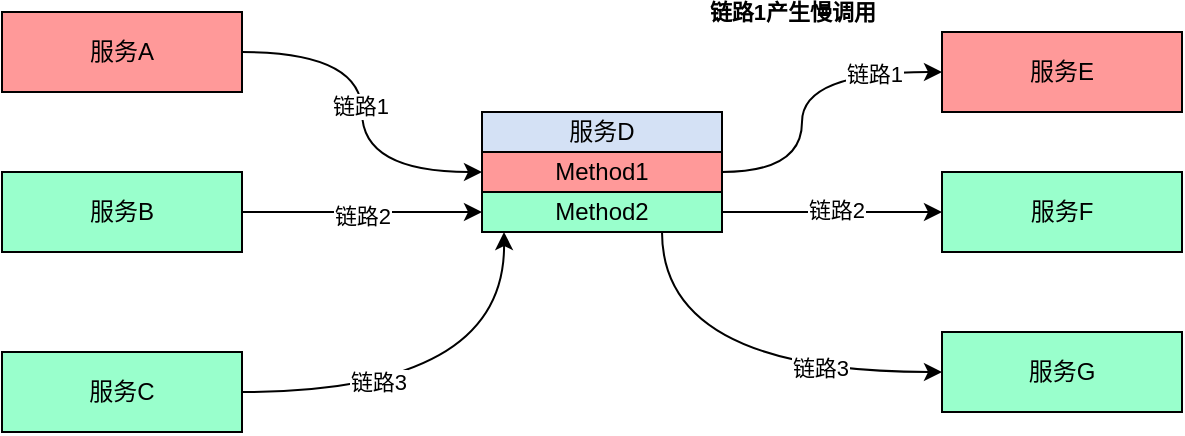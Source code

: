 <mxfile version="14.1.8" type="github">
  <diagram id="QNJsTJjV_yyI226NMcfd" name="Page-1">
    <mxGraphModel dx="946" dy="537" grid="1" gridSize="10" guides="1" tooltips="1" connect="1" arrows="1" fold="1" page="1" pageScale="1" pageWidth="827" pageHeight="1169" math="0" shadow="0">
      <root>
        <mxCell id="0" />
        <mxCell id="1" parent="0" />
        <mxCell id="KoIOTppLHJ-QlSFnN-YY-10" style="edgeStyle=orthogonalEdgeStyle;rounded=0;orthogonalLoop=1;jettySize=auto;html=1;exitX=1;exitY=0.5;exitDx=0;exitDy=0;curved=1;entryX=0;entryY=0.5;entryDx=0;entryDy=0;" edge="1" parent="1" source="KoIOTppLHJ-QlSFnN-YY-1" target="KoIOTppLHJ-QlSFnN-YY-6">
          <mxGeometry relative="1" as="geometry">
            <mxPoint x="390" y="230" as="targetPoint" />
          </mxGeometry>
        </mxCell>
        <mxCell id="KoIOTppLHJ-QlSFnN-YY-17" value="链路1" style="edgeLabel;html=1;align=center;verticalAlign=middle;resizable=0;points=[];" vertex="1" connectable="0" parent="KoIOTppLHJ-QlSFnN-YY-10">
          <mxGeometry x="-0.033" y="-1" relative="1" as="geometry">
            <mxPoint as="offset" />
          </mxGeometry>
        </mxCell>
        <mxCell id="KoIOTppLHJ-QlSFnN-YY-1" value="服务A" style="rounded=0;whiteSpace=wrap;html=1;fillColor=#FF9999;" vertex="1" parent="1">
          <mxGeometry x="160" y="150" width="120" height="40" as="geometry" />
        </mxCell>
        <mxCell id="KoIOTppLHJ-QlSFnN-YY-11" style="edgeStyle=orthogonalEdgeStyle;curved=1;rounded=0;orthogonalLoop=1;jettySize=auto;html=1;exitX=1;exitY=0.5;exitDx=0;exitDy=0;entryX=0;entryY=0.5;entryDx=0;entryDy=0;" edge="1" parent="1" source="KoIOTppLHJ-QlSFnN-YY-2" target="KoIOTppLHJ-QlSFnN-YY-7">
          <mxGeometry relative="1" as="geometry" />
        </mxCell>
        <mxCell id="KoIOTppLHJ-QlSFnN-YY-19" value="链路2" style="edgeLabel;html=1;align=center;verticalAlign=middle;resizable=0;points=[];" vertex="1" connectable="0" parent="KoIOTppLHJ-QlSFnN-YY-11">
          <mxGeometry y="-2" relative="1" as="geometry">
            <mxPoint as="offset" />
          </mxGeometry>
        </mxCell>
        <mxCell id="KoIOTppLHJ-QlSFnN-YY-2" value="服务B" style="rounded=0;whiteSpace=wrap;html=1;fillColor=#99FFCC;" vertex="1" parent="1">
          <mxGeometry x="160" y="230" width="120" height="40" as="geometry" />
        </mxCell>
        <mxCell id="KoIOTppLHJ-QlSFnN-YY-12" style="edgeStyle=orthogonalEdgeStyle;curved=1;rounded=0;orthogonalLoop=1;jettySize=auto;html=1;exitX=1;exitY=0.5;exitDx=0;exitDy=0;" edge="1" parent="1" source="KoIOTppLHJ-QlSFnN-YY-3">
          <mxGeometry relative="1" as="geometry">
            <mxPoint x="411" y="260" as="targetPoint" />
          </mxGeometry>
        </mxCell>
        <mxCell id="KoIOTppLHJ-QlSFnN-YY-20" value="链路3" style="edgeLabel;html=1;align=center;verticalAlign=middle;resizable=0;points=[];" vertex="1" connectable="0" parent="KoIOTppLHJ-QlSFnN-YY-12">
          <mxGeometry x="-0.355" y="5" relative="1" as="geometry">
            <mxPoint as="offset" />
          </mxGeometry>
        </mxCell>
        <mxCell id="KoIOTppLHJ-QlSFnN-YY-3" value="服务C" style="rounded=0;whiteSpace=wrap;html=1;fillColor=#99FFCC;" vertex="1" parent="1">
          <mxGeometry x="160" y="320" width="120" height="40" as="geometry" />
        </mxCell>
        <mxCell id="KoIOTppLHJ-QlSFnN-YY-4" value="" style="rounded=0;whiteSpace=wrap;html=1;" vertex="1" parent="1">
          <mxGeometry x="400" y="200" width="120" height="60" as="geometry" />
        </mxCell>
        <mxCell id="KoIOTppLHJ-QlSFnN-YY-5" value="服务D" style="rounded=0;whiteSpace=wrap;html=1;fillColor=#D4E1F5;" vertex="1" parent="1">
          <mxGeometry x="400" y="200" width="120" height="20" as="geometry" />
        </mxCell>
        <mxCell id="KoIOTppLHJ-QlSFnN-YY-14" style="edgeStyle=orthogonalEdgeStyle;curved=1;rounded=0;orthogonalLoop=1;jettySize=auto;html=1;exitX=1;exitY=0.5;exitDx=0;exitDy=0;entryX=0;entryY=0.5;entryDx=0;entryDy=0;" edge="1" parent="1" source="KoIOTppLHJ-QlSFnN-YY-6" target="KoIOTppLHJ-QlSFnN-YY-8">
          <mxGeometry relative="1" as="geometry">
            <Array as="points">
              <mxPoint x="560" y="230" />
              <mxPoint x="560" y="180" />
            </Array>
          </mxGeometry>
        </mxCell>
        <mxCell id="KoIOTppLHJ-QlSFnN-YY-15" value="&lt;b&gt;链路1产生慢调用&lt;/b&gt;" style="edgeLabel;html=1;align=center;verticalAlign=middle;resizable=0;points=[];fillColor=#FF0000;strokeColor=#7F00FF;" vertex="1" connectable="0" parent="KoIOTppLHJ-QlSFnN-YY-14">
          <mxGeometry x="0.086" y="1" relative="1" as="geometry">
            <mxPoint x="-4" y="-33" as="offset" />
          </mxGeometry>
        </mxCell>
        <mxCell id="KoIOTppLHJ-QlSFnN-YY-18" value="链路1" style="edgeLabel;html=1;align=center;verticalAlign=middle;resizable=0;points=[];" vertex="1" connectable="0" parent="KoIOTppLHJ-QlSFnN-YY-14">
          <mxGeometry x="0.571" y="-1" relative="1" as="geometry">
            <mxPoint as="offset" />
          </mxGeometry>
        </mxCell>
        <mxCell id="KoIOTppLHJ-QlSFnN-YY-6" value="Method1" style="rounded=0;whiteSpace=wrap;html=1;fillColor=#FF9999;" vertex="1" parent="1">
          <mxGeometry x="400" y="220" width="120" height="20" as="geometry" />
        </mxCell>
        <mxCell id="KoIOTppLHJ-QlSFnN-YY-23" style="edgeStyle=orthogonalEdgeStyle;curved=1;rounded=0;orthogonalLoop=1;jettySize=auto;html=1;exitX=1;exitY=0.5;exitDx=0;exitDy=0;entryX=0;entryY=0.5;entryDx=0;entryDy=0;" edge="1" parent="1" source="KoIOTppLHJ-QlSFnN-YY-7" target="KoIOTppLHJ-QlSFnN-YY-9">
          <mxGeometry relative="1" as="geometry" />
        </mxCell>
        <mxCell id="KoIOTppLHJ-QlSFnN-YY-24" value="链路2" style="edgeLabel;html=1;align=center;verticalAlign=middle;resizable=0;points=[];" vertex="1" connectable="0" parent="KoIOTppLHJ-QlSFnN-YY-23">
          <mxGeometry x="0.036" y="1" relative="1" as="geometry">
            <mxPoint as="offset" />
          </mxGeometry>
        </mxCell>
        <mxCell id="KoIOTppLHJ-QlSFnN-YY-26" style="edgeStyle=orthogonalEdgeStyle;curved=1;rounded=0;orthogonalLoop=1;jettySize=auto;html=1;exitX=0.75;exitY=1;exitDx=0;exitDy=0;entryX=0;entryY=0.5;entryDx=0;entryDy=0;" edge="1" parent="1" source="KoIOTppLHJ-QlSFnN-YY-7" target="KoIOTppLHJ-QlSFnN-YY-25">
          <mxGeometry relative="1" as="geometry" />
        </mxCell>
        <mxCell id="KoIOTppLHJ-QlSFnN-YY-27" value="链路3" style="edgeLabel;html=1;align=center;verticalAlign=middle;resizable=0;points=[];" vertex="1" connectable="0" parent="KoIOTppLHJ-QlSFnN-YY-26">
          <mxGeometry x="0.419" y="2" relative="1" as="geometry">
            <mxPoint as="offset" />
          </mxGeometry>
        </mxCell>
        <mxCell id="KoIOTppLHJ-QlSFnN-YY-7" value="Method2" style="rounded=0;whiteSpace=wrap;html=1;fillColor=#99FFCC;" vertex="1" parent="1">
          <mxGeometry x="400" y="240" width="120" height="20" as="geometry" />
        </mxCell>
        <mxCell id="KoIOTppLHJ-QlSFnN-YY-8" value="服务E" style="rounded=0;whiteSpace=wrap;html=1;fillColor=#FF9999;" vertex="1" parent="1">
          <mxGeometry x="630" y="160" width="120" height="40" as="geometry" />
        </mxCell>
        <mxCell id="KoIOTppLHJ-QlSFnN-YY-9" value="服务F" style="rounded=0;whiteSpace=wrap;html=1;fillColor=#99FFCC;" vertex="1" parent="1">
          <mxGeometry x="630" y="230" width="120" height="40" as="geometry" />
        </mxCell>
        <mxCell id="KoIOTppLHJ-QlSFnN-YY-25" value="服务G" style="rounded=0;whiteSpace=wrap;html=1;fillColor=#99FFCC;" vertex="1" parent="1">
          <mxGeometry x="630" y="310" width="120" height="40" as="geometry" />
        </mxCell>
      </root>
    </mxGraphModel>
  </diagram>
</mxfile>
